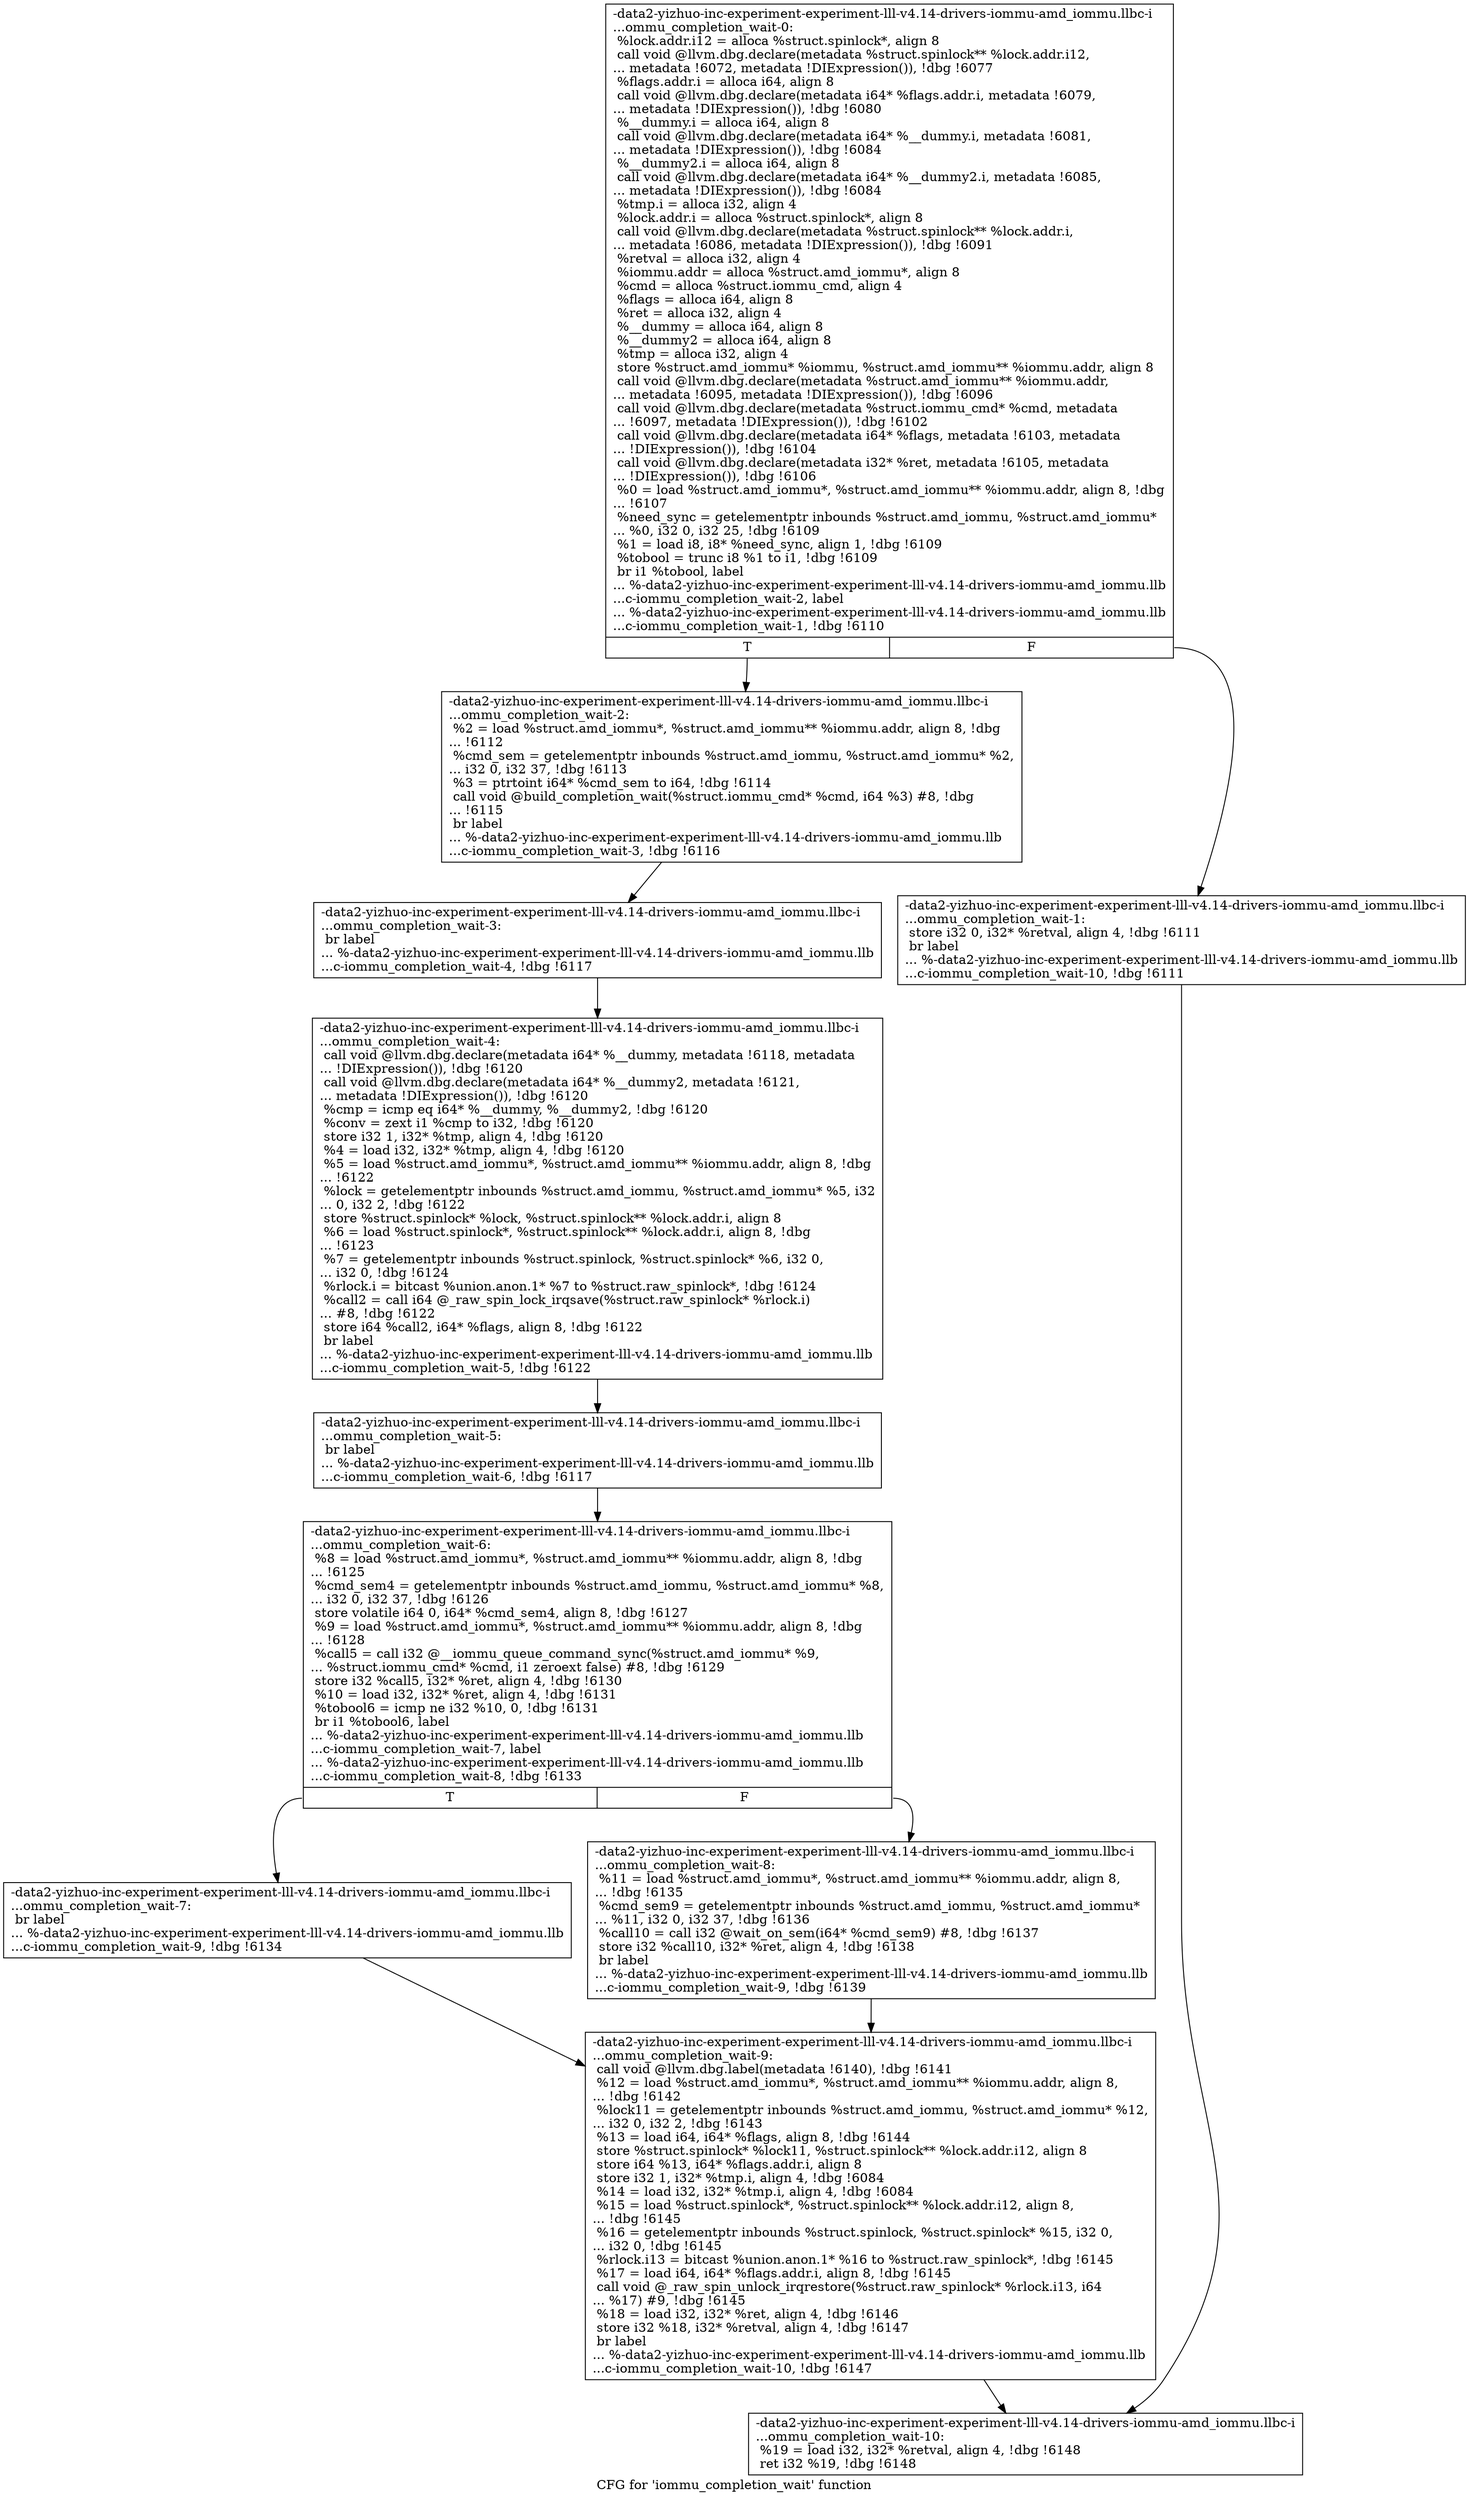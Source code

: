 digraph "CFG for 'iommu_completion_wait' function" {
	label="CFG for 'iommu_completion_wait' function";

	Node0x561b94734890 [shape=record,label="{-data2-yizhuo-inc-experiment-experiment-lll-v4.14-drivers-iommu-amd_iommu.llbc-i\l...ommu_completion_wait-0:\l  %lock.addr.i12 = alloca %struct.spinlock*, align 8\l  call void @llvm.dbg.declare(metadata %struct.spinlock** %lock.addr.i12,\l... metadata !6072, metadata !DIExpression()), !dbg !6077\l  %flags.addr.i = alloca i64, align 8\l  call void @llvm.dbg.declare(metadata i64* %flags.addr.i, metadata !6079,\l... metadata !DIExpression()), !dbg !6080\l  %__dummy.i = alloca i64, align 8\l  call void @llvm.dbg.declare(metadata i64* %__dummy.i, metadata !6081,\l... metadata !DIExpression()), !dbg !6084\l  %__dummy2.i = alloca i64, align 8\l  call void @llvm.dbg.declare(metadata i64* %__dummy2.i, metadata !6085,\l... metadata !DIExpression()), !dbg !6084\l  %tmp.i = alloca i32, align 4\l  %lock.addr.i = alloca %struct.spinlock*, align 8\l  call void @llvm.dbg.declare(metadata %struct.spinlock** %lock.addr.i,\l... metadata !6086, metadata !DIExpression()), !dbg !6091\l  %retval = alloca i32, align 4\l  %iommu.addr = alloca %struct.amd_iommu*, align 8\l  %cmd = alloca %struct.iommu_cmd, align 4\l  %flags = alloca i64, align 8\l  %ret = alloca i32, align 4\l  %__dummy = alloca i64, align 8\l  %__dummy2 = alloca i64, align 8\l  %tmp = alloca i32, align 4\l  store %struct.amd_iommu* %iommu, %struct.amd_iommu** %iommu.addr, align 8\l  call void @llvm.dbg.declare(metadata %struct.amd_iommu** %iommu.addr,\l... metadata !6095, metadata !DIExpression()), !dbg !6096\l  call void @llvm.dbg.declare(metadata %struct.iommu_cmd* %cmd, metadata\l... !6097, metadata !DIExpression()), !dbg !6102\l  call void @llvm.dbg.declare(metadata i64* %flags, metadata !6103, metadata\l... !DIExpression()), !dbg !6104\l  call void @llvm.dbg.declare(metadata i32* %ret, metadata !6105, metadata\l... !DIExpression()), !dbg !6106\l  %0 = load %struct.amd_iommu*, %struct.amd_iommu** %iommu.addr, align 8, !dbg\l... !6107\l  %need_sync = getelementptr inbounds %struct.amd_iommu, %struct.amd_iommu*\l... %0, i32 0, i32 25, !dbg !6109\l  %1 = load i8, i8* %need_sync, align 1, !dbg !6109\l  %tobool = trunc i8 %1 to i1, !dbg !6109\l  br i1 %tobool, label\l... %-data2-yizhuo-inc-experiment-experiment-lll-v4.14-drivers-iommu-amd_iommu.llb\l...c-iommu_completion_wait-2, label\l... %-data2-yizhuo-inc-experiment-experiment-lll-v4.14-drivers-iommu-amd_iommu.llb\l...c-iommu_completion_wait-1, !dbg !6110\l|{<s0>T|<s1>F}}"];
	Node0x561b94734890:s0 -> Node0x561b94737030;
	Node0x561b94734890:s1 -> Node0x561b94736fe0;
	Node0x561b94736fe0 [shape=record,label="{-data2-yizhuo-inc-experiment-experiment-lll-v4.14-drivers-iommu-amd_iommu.llbc-i\l...ommu_completion_wait-1: \l  store i32 0, i32* %retval, align 4, !dbg !6111\l  br label\l... %-data2-yizhuo-inc-experiment-experiment-lll-v4.14-drivers-iommu-amd_iommu.llb\l...c-iommu_completion_wait-10, !dbg !6111\l}"];
	Node0x561b94736fe0 -> Node0x561b947372b0;
	Node0x561b94737030 [shape=record,label="{-data2-yizhuo-inc-experiment-experiment-lll-v4.14-drivers-iommu-amd_iommu.llbc-i\l...ommu_completion_wait-2: \l  %2 = load %struct.amd_iommu*, %struct.amd_iommu** %iommu.addr, align 8, !dbg\l... !6112\l  %cmd_sem = getelementptr inbounds %struct.amd_iommu, %struct.amd_iommu* %2,\l... i32 0, i32 37, !dbg !6113\l  %3 = ptrtoint i64* %cmd_sem to i64, !dbg !6114\l  call void @build_completion_wait(%struct.iommu_cmd* %cmd, i64 %3) #8, !dbg\l... !6115\l  br label\l... %-data2-yizhuo-inc-experiment-experiment-lll-v4.14-drivers-iommu-amd_iommu.llb\l...c-iommu_completion_wait-3, !dbg !6116\l}"];
	Node0x561b94737030 -> Node0x561b94737080;
	Node0x561b94737080 [shape=record,label="{-data2-yizhuo-inc-experiment-experiment-lll-v4.14-drivers-iommu-amd_iommu.llbc-i\l...ommu_completion_wait-3: \l  br label\l... %-data2-yizhuo-inc-experiment-experiment-lll-v4.14-drivers-iommu-amd_iommu.llb\l...c-iommu_completion_wait-4, !dbg !6117\l}"];
	Node0x561b94737080 -> Node0x561b947370d0;
	Node0x561b947370d0 [shape=record,label="{-data2-yizhuo-inc-experiment-experiment-lll-v4.14-drivers-iommu-amd_iommu.llbc-i\l...ommu_completion_wait-4: \l  call void @llvm.dbg.declare(metadata i64* %__dummy, metadata !6118, metadata\l... !DIExpression()), !dbg !6120\l  call void @llvm.dbg.declare(metadata i64* %__dummy2, metadata !6121,\l... metadata !DIExpression()), !dbg !6120\l  %cmp = icmp eq i64* %__dummy, %__dummy2, !dbg !6120\l  %conv = zext i1 %cmp to i32, !dbg !6120\l  store i32 1, i32* %tmp, align 4, !dbg !6120\l  %4 = load i32, i32* %tmp, align 4, !dbg !6120\l  %5 = load %struct.amd_iommu*, %struct.amd_iommu** %iommu.addr, align 8, !dbg\l... !6122\l  %lock = getelementptr inbounds %struct.amd_iommu, %struct.amd_iommu* %5, i32\l... 0, i32 2, !dbg !6122\l  store %struct.spinlock* %lock, %struct.spinlock** %lock.addr.i, align 8\l  %6 = load %struct.spinlock*, %struct.spinlock** %lock.addr.i, align 8, !dbg\l... !6123\l  %7 = getelementptr inbounds %struct.spinlock, %struct.spinlock* %6, i32 0,\l... i32 0, !dbg !6124\l  %rlock.i = bitcast %union.anon.1* %7 to %struct.raw_spinlock*, !dbg !6124\l  %call2 = call i64 @_raw_spin_lock_irqsave(%struct.raw_spinlock* %rlock.i)\l... #8, !dbg !6122\l  store i64 %call2, i64* %flags, align 8, !dbg !6122\l  br label\l... %-data2-yizhuo-inc-experiment-experiment-lll-v4.14-drivers-iommu-amd_iommu.llb\l...c-iommu_completion_wait-5, !dbg !6122\l}"];
	Node0x561b947370d0 -> Node0x561b94737120;
	Node0x561b94737120 [shape=record,label="{-data2-yizhuo-inc-experiment-experiment-lll-v4.14-drivers-iommu-amd_iommu.llbc-i\l...ommu_completion_wait-5: \l  br label\l... %-data2-yizhuo-inc-experiment-experiment-lll-v4.14-drivers-iommu-amd_iommu.llb\l...c-iommu_completion_wait-6, !dbg !6117\l}"];
	Node0x561b94737120 -> Node0x561b94737170;
	Node0x561b94737170 [shape=record,label="{-data2-yizhuo-inc-experiment-experiment-lll-v4.14-drivers-iommu-amd_iommu.llbc-i\l...ommu_completion_wait-6: \l  %8 = load %struct.amd_iommu*, %struct.amd_iommu** %iommu.addr, align 8, !dbg\l... !6125\l  %cmd_sem4 = getelementptr inbounds %struct.amd_iommu, %struct.amd_iommu* %8,\l... i32 0, i32 37, !dbg !6126\l  store volatile i64 0, i64* %cmd_sem4, align 8, !dbg !6127\l  %9 = load %struct.amd_iommu*, %struct.amd_iommu** %iommu.addr, align 8, !dbg\l... !6128\l  %call5 = call i32 @__iommu_queue_command_sync(%struct.amd_iommu* %9,\l... %struct.iommu_cmd* %cmd, i1 zeroext false) #8, !dbg !6129\l  store i32 %call5, i32* %ret, align 4, !dbg !6130\l  %10 = load i32, i32* %ret, align 4, !dbg !6131\l  %tobool6 = icmp ne i32 %10, 0, !dbg !6131\l  br i1 %tobool6, label\l... %-data2-yizhuo-inc-experiment-experiment-lll-v4.14-drivers-iommu-amd_iommu.llb\l...c-iommu_completion_wait-7, label\l... %-data2-yizhuo-inc-experiment-experiment-lll-v4.14-drivers-iommu-amd_iommu.llb\l...c-iommu_completion_wait-8, !dbg !6133\l|{<s0>T|<s1>F}}"];
	Node0x561b94737170:s0 -> Node0x561b947371c0;
	Node0x561b94737170:s1 -> Node0x561b94737210;
	Node0x561b947371c0 [shape=record,label="{-data2-yizhuo-inc-experiment-experiment-lll-v4.14-drivers-iommu-amd_iommu.llbc-i\l...ommu_completion_wait-7: \l  br label\l... %-data2-yizhuo-inc-experiment-experiment-lll-v4.14-drivers-iommu-amd_iommu.llb\l...c-iommu_completion_wait-9, !dbg !6134\l}"];
	Node0x561b947371c0 -> Node0x561b94737260;
	Node0x561b94737210 [shape=record,label="{-data2-yizhuo-inc-experiment-experiment-lll-v4.14-drivers-iommu-amd_iommu.llbc-i\l...ommu_completion_wait-8: \l  %11 = load %struct.amd_iommu*, %struct.amd_iommu** %iommu.addr, align 8,\l... !dbg !6135\l  %cmd_sem9 = getelementptr inbounds %struct.amd_iommu, %struct.amd_iommu*\l... %11, i32 0, i32 37, !dbg !6136\l  %call10 = call i32 @wait_on_sem(i64* %cmd_sem9) #8, !dbg !6137\l  store i32 %call10, i32* %ret, align 4, !dbg !6138\l  br label\l... %-data2-yizhuo-inc-experiment-experiment-lll-v4.14-drivers-iommu-amd_iommu.llb\l...c-iommu_completion_wait-9, !dbg !6139\l}"];
	Node0x561b94737210 -> Node0x561b94737260;
	Node0x561b94737260 [shape=record,label="{-data2-yizhuo-inc-experiment-experiment-lll-v4.14-drivers-iommu-amd_iommu.llbc-i\l...ommu_completion_wait-9: \l  call void @llvm.dbg.label(metadata !6140), !dbg !6141\l  %12 = load %struct.amd_iommu*, %struct.amd_iommu** %iommu.addr, align 8,\l... !dbg !6142\l  %lock11 = getelementptr inbounds %struct.amd_iommu, %struct.amd_iommu* %12,\l... i32 0, i32 2, !dbg !6143\l  %13 = load i64, i64* %flags, align 8, !dbg !6144\l  store %struct.spinlock* %lock11, %struct.spinlock** %lock.addr.i12, align 8\l  store i64 %13, i64* %flags.addr.i, align 8\l  store i32 1, i32* %tmp.i, align 4, !dbg !6084\l  %14 = load i32, i32* %tmp.i, align 4, !dbg !6084\l  %15 = load %struct.spinlock*, %struct.spinlock** %lock.addr.i12, align 8,\l... !dbg !6145\l  %16 = getelementptr inbounds %struct.spinlock, %struct.spinlock* %15, i32 0,\l... i32 0, !dbg !6145\l  %rlock.i13 = bitcast %union.anon.1* %16 to %struct.raw_spinlock*, !dbg !6145\l  %17 = load i64, i64* %flags.addr.i, align 8, !dbg !6145\l  call void @_raw_spin_unlock_irqrestore(%struct.raw_spinlock* %rlock.i13, i64\l... %17) #9, !dbg !6145\l  %18 = load i32, i32* %ret, align 4, !dbg !6146\l  store i32 %18, i32* %retval, align 4, !dbg !6147\l  br label\l... %-data2-yizhuo-inc-experiment-experiment-lll-v4.14-drivers-iommu-amd_iommu.llb\l...c-iommu_completion_wait-10, !dbg !6147\l}"];
	Node0x561b94737260 -> Node0x561b947372b0;
	Node0x561b947372b0 [shape=record,label="{-data2-yizhuo-inc-experiment-experiment-lll-v4.14-drivers-iommu-amd_iommu.llbc-i\l...ommu_completion_wait-10: \l  %19 = load i32, i32* %retval, align 4, !dbg !6148\l  ret i32 %19, !dbg !6148\l}"];
}
